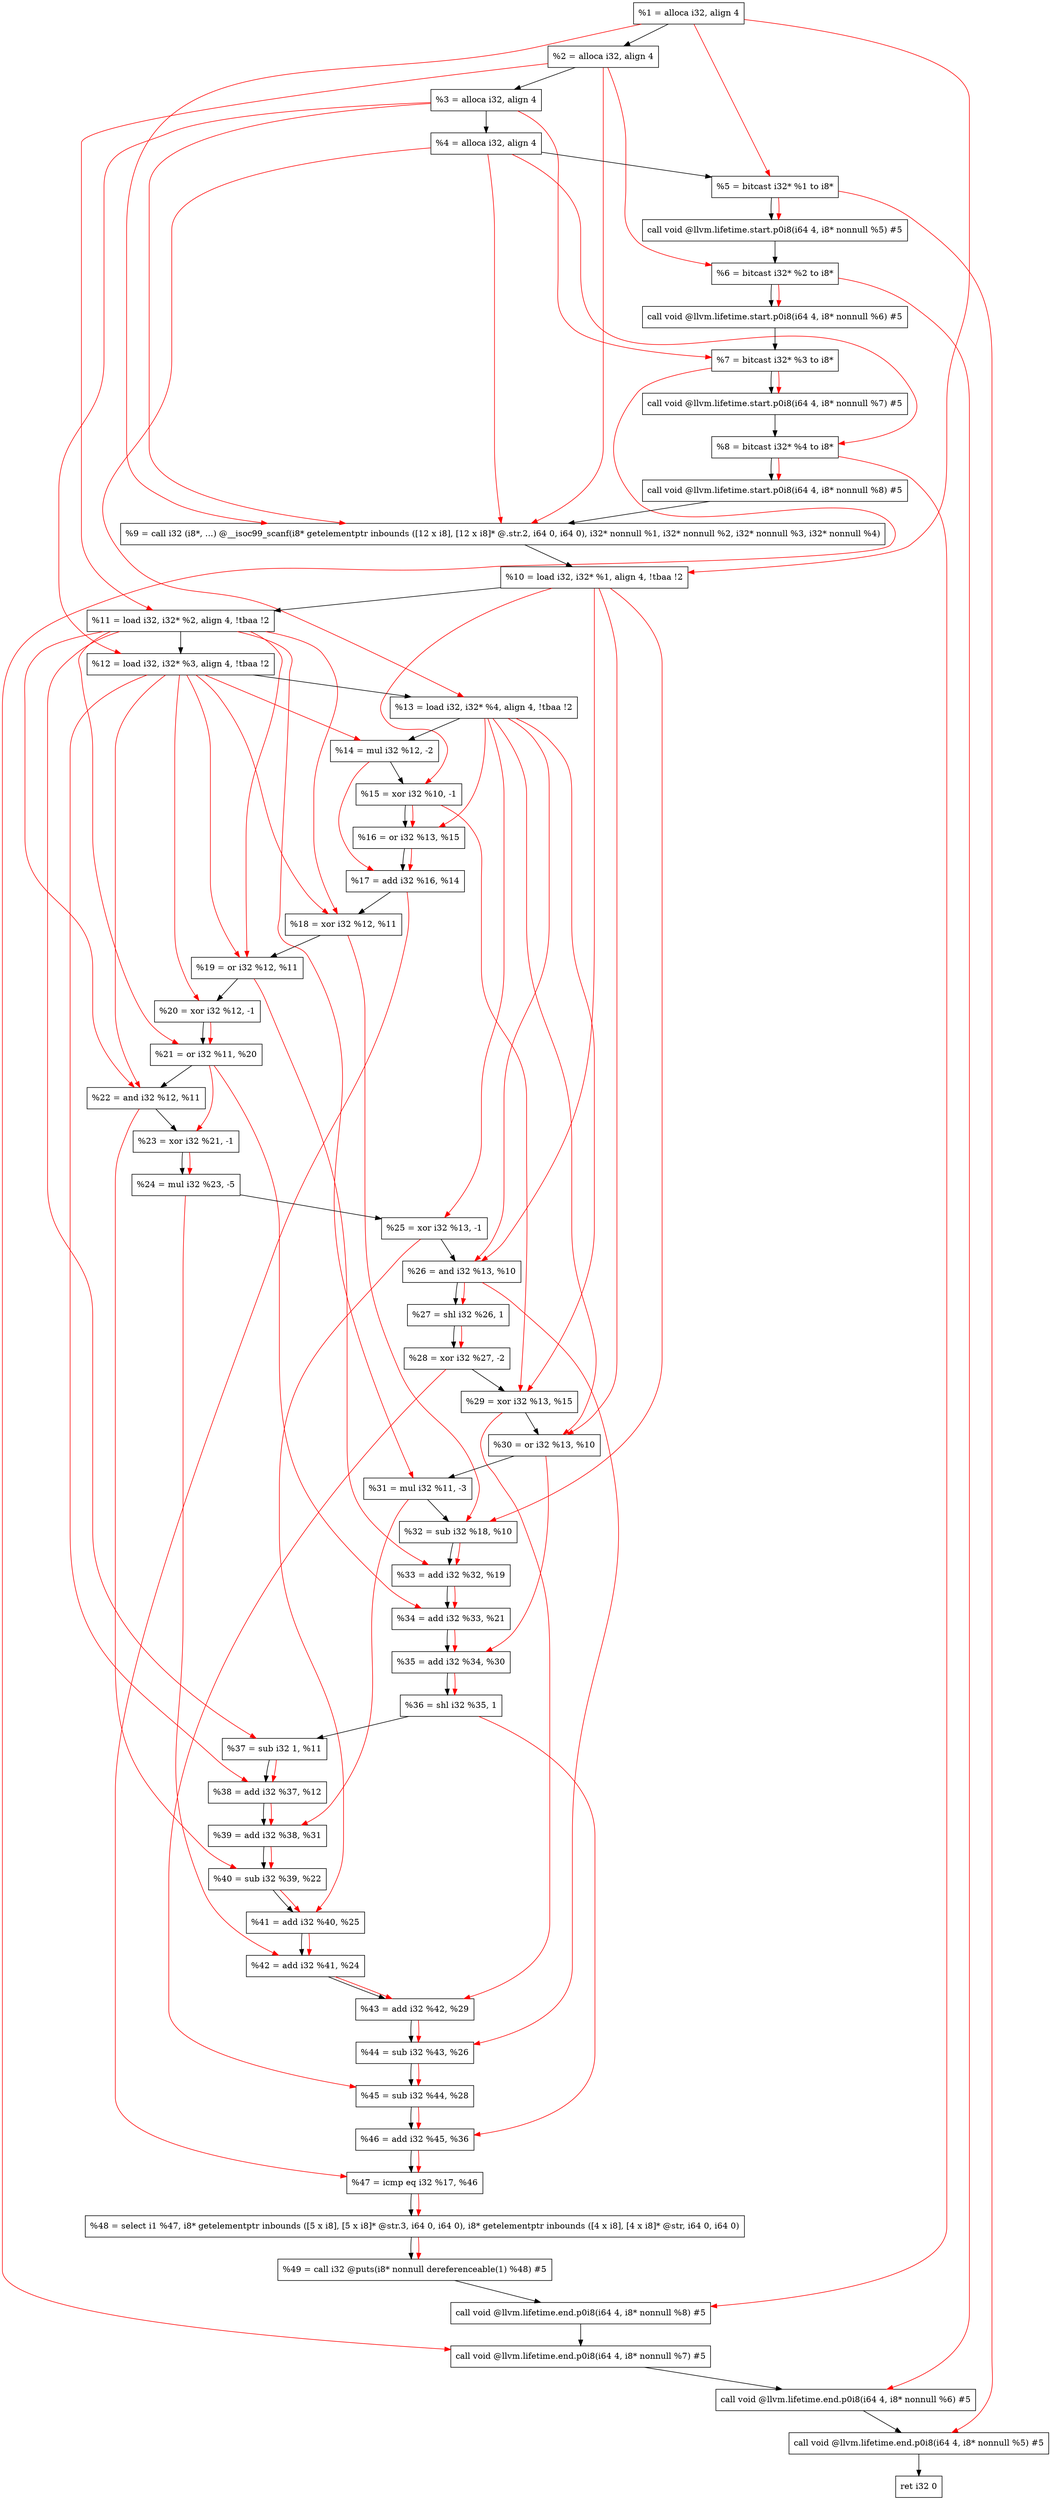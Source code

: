 digraph "DFG for'main' function" {
	Node0x1109888[shape=record, label="  %1 = alloca i32, align 4"];
	Node0x1109908[shape=record, label="  %2 = alloca i32, align 4"];
	Node0x1109998[shape=record, label="  %3 = alloca i32, align 4"];
	Node0x11099f8[shape=record, label="  %4 = alloca i32, align 4"];
	Node0x1109aa8[shape=record, label="  %5 = bitcast i32* %1 to i8*"];
	Node0x1109ed8[shape=record, label="  call void @llvm.lifetime.start.p0i8(i64 4, i8* nonnull %5) #5"];
	Node0x1109fb8[shape=record, label="  %6 = bitcast i32* %2 to i8*"];
	Node0x110a0b8[shape=record, label="  call void @llvm.lifetime.start.p0i8(i64 4, i8* nonnull %6) #5"];
	Node0x110a178[shape=record, label="  %7 = bitcast i32* %3 to i8*"];
	Node0x110a228[shape=record, label="  call void @llvm.lifetime.start.p0i8(i64 4, i8* nonnull %7) #5"];
	Node0x110a2e8[shape=record, label="  %8 = bitcast i32* %4 to i8*"];
	Node0x110a398[shape=record, label="  call void @llvm.lifetime.start.p0i8(i64 4, i8* nonnull %8) #5"];
	Node0x1104a40[shape=record, label="  %9 = call i32 (i8*, ...) @__isoc99_scanf(i8* getelementptr inbounds ([12 x i8], [12 x i8]* @.str.2, i64 0, i64 0), i32* nonnull %1, i32* nonnull %2, i32* nonnull %3, i32* nonnull %4)"];
	Node0x110a598[shape=record, label="  %10 = load i32, i32* %1, align 4, !tbaa !2"];
	Node0x110b508[shape=record, label="  %11 = load i32, i32* %2, align 4, !tbaa !2"];
	Node0x110bb78[shape=record, label="  %12 = load i32, i32* %3, align 4, !tbaa !2"];
	Node0x110bbd8[shape=record, label="  %13 = load i32, i32* %4, align 4, !tbaa !2"];
	Node0x110bc50[shape=record, label="  %14 = mul i32 %12, -2"];
	Node0x110bcc0[shape=record, label="  %15 = xor i32 %10, -1"];
	Node0x110bd30[shape=record, label="  %16 = or i32 %13, %15"];
	Node0x110bda0[shape=record, label="  %17 = add i32 %16, %14"];
	Node0x110be10[shape=record, label="  %18 = xor i32 %12, %11"];
	Node0x110be80[shape=record, label="  %19 = or i32 %12, %11"];
	Node0x110bef0[shape=record, label="  %20 = xor i32 %12, -1"];
	Node0x110bf60[shape=record, label="  %21 = or i32 %11, %20"];
	Node0x110bfd0[shape=record, label="  %22 = and i32 %12, %11"];
	Node0x110c040[shape=record, label="  %23 = xor i32 %21, -1"];
	Node0x110c0b0[shape=record, label="  %24 = mul i32 %23, -5"];
	Node0x110c120[shape=record, label="  %25 = xor i32 %13, -1"];
	Node0x110c190[shape=record, label="  %26 = and i32 %13, %10"];
	Node0x110c200[shape=record, label="  %27 = shl i32 %26, 1"];
	Node0x110c270[shape=record, label="  %28 = xor i32 %27, -2"];
	Node0x110c2e0[shape=record, label="  %29 = xor i32 %13, %15"];
	Node0x110c350[shape=record, label="  %30 = or i32 %13, %10"];
	Node0x110c3c0[shape=record, label="  %31 = mul i32 %11, -3"];
	Node0x110c430[shape=record, label="  %32 = sub i32 %18, %10"];
	Node0x110c4a0[shape=record, label="  %33 = add i32 %32, %19"];
	Node0x110c510[shape=record, label="  %34 = add i32 %33, %21"];
	Node0x110c580[shape=record, label="  %35 = add i32 %34, %30"];
	Node0x110c5f0[shape=record, label="  %36 = shl i32 %35, 1"];
	Node0x110c660[shape=record, label="  %37 = sub i32 1, %11"];
	Node0x110c6d0[shape=record, label="  %38 = add i32 %37, %12"];
	Node0x110c740[shape=record, label="  %39 = add i32 %38, %31"];
	Node0x110c7b0[shape=record, label="  %40 = sub i32 %39, %22"];
	Node0x110c820[shape=record, label="  %41 = add i32 %40, %25"];
	Node0x110c890[shape=record, label="  %42 = add i32 %41, %24"];
	Node0x110c900[shape=record, label="  %43 = add i32 %42, %29"];
	Node0x110c970[shape=record, label="  %44 = sub i32 %43, %26"];
	Node0x110c9e0[shape=record, label="  %45 = sub i32 %44, %28"];
	Node0x110ca50[shape=record, label="  %46 = add i32 %45, %36"];
	Node0x110cac0[shape=record, label="  %47 = icmp eq i32 %17, %46"];
	Node0x10a98b8[shape=record, label="  %48 = select i1 %47, i8* getelementptr inbounds ([5 x i8], [5 x i8]* @str.3, i64 0, i64 0), i8* getelementptr inbounds ([4 x i8], [4 x i8]* @str, i64 0, i64 0)"];
	Node0x110cb50[shape=record, label="  %49 = call i32 @puts(i8* nonnull dereferenceable(1) %48) #5"];
	Node0x110cdf8[shape=record, label="  call void @llvm.lifetime.end.p0i8(i64 4, i8* nonnull %8) #5"];
	Node0x110cf58[shape=record, label="  call void @llvm.lifetime.end.p0i8(i64 4, i8* nonnull %7) #5"];
	Node0x110d068[shape=record, label="  call void @llvm.lifetime.end.p0i8(i64 4, i8* nonnull %6) #5"];
	Node0x110d178[shape=record, label="  call void @llvm.lifetime.end.p0i8(i64 4, i8* nonnull %5) #5"];
	Node0x110d238[shape=record, label="  ret i32 0"];
	Node0x1109888 -> Node0x1109908;
	Node0x1109908 -> Node0x1109998;
	Node0x1109998 -> Node0x11099f8;
	Node0x11099f8 -> Node0x1109aa8;
	Node0x1109aa8 -> Node0x1109ed8;
	Node0x1109ed8 -> Node0x1109fb8;
	Node0x1109fb8 -> Node0x110a0b8;
	Node0x110a0b8 -> Node0x110a178;
	Node0x110a178 -> Node0x110a228;
	Node0x110a228 -> Node0x110a2e8;
	Node0x110a2e8 -> Node0x110a398;
	Node0x110a398 -> Node0x1104a40;
	Node0x1104a40 -> Node0x110a598;
	Node0x110a598 -> Node0x110b508;
	Node0x110b508 -> Node0x110bb78;
	Node0x110bb78 -> Node0x110bbd8;
	Node0x110bbd8 -> Node0x110bc50;
	Node0x110bc50 -> Node0x110bcc0;
	Node0x110bcc0 -> Node0x110bd30;
	Node0x110bd30 -> Node0x110bda0;
	Node0x110bda0 -> Node0x110be10;
	Node0x110be10 -> Node0x110be80;
	Node0x110be80 -> Node0x110bef0;
	Node0x110bef0 -> Node0x110bf60;
	Node0x110bf60 -> Node0x110bfd0;
	Node0x110bfd0 -> Node0x110c040;
	Node0x110c040 -> Node0x110c0b0;
	Node0x110c0b0 -> Node0x110c120;
	Node0x110c120 -> Node0x110c190;
	Node0x110c190 -> Node0x110c200;
	Node0x110c200 -> Node0x110c270;
	Node0x110c270 -> Node0x110c2e0;
	Node0x110c2e0 -> Node0x110c350;
	Node0x110c350 -> Node0x110c3c0;
	Node0x110c3c0 -> Node0x110c430;
	Node0x110c430 -> Node0x110c4a0;
	Node0x110c4a0 -> Node0x110c510;
	Node0x110c510 -> Node0x110c580;
	Node0x110c580 -> Node0x110c5f0;
	Node0x110c5f0 -> Node0x110c660;
	Node0x110c660 -> Node0x110c6d0;
	Node0x110c6d0 -> Node0x110c740;
	Node0x110c740 -> Node0x110c7b0;
	Node0x110c7b0 -> Node0x110c820;
	Node0x110c820 -> Node0x110c890;
	Node0x110c890 -> Node0x110c900;
	Node0x110c900 -> Node0x110c970;
	Node0x110c970 -> Node0x110c9e0;
	Node0x110c9e0 -> Node0x110ca50;
	Node0x110ca50 -> Node0x110cac0;
	Node0x110cac0 -> Node0x10a98b8;
	Node0x10a98b8 -> Node0x110cb50;
	Node0x110cb50 -> Node0x110cdf8;
	Node0x110cdf8 -> Node0x110cf58;
	Node0x110cf58 -> Node0x110d068;
	Node0x110d068 -> Node0x110d178;
	Node0x110d178 -> Node0x110d238;
edge [color=red]
	Node0x1109888 -> Node0x1109aa8;
	Node0x1109aa8 -> Node0x1109ed8;
	Node0x1109908 -> Node0x1109fb8;
	Node0x1109fb8 -> Node0x110a0b8;
	Node0x1109998 -> Node0x110a178;
	Node0x110a178 -> Node0x110a228;
	Node0x11099f8 -> Node0x110a2e8;
	Node0x110a2e8 -> Node0x110a398;
	Node0x1109888 -> Node0x1104a40;
	Node0x1109908 -> Node0x1104a40;
	Node0x1109998 -> Node0x1104a40;
	Node0x11099f8 -> Node0x1104a40;
	Node0x1109888 -> Node0x110a598;
	Node0x1109908 -> Node0x110b508;
	Node0x1109998 -> Node0x110bb78;
	Node0x11099f8 -> Node0x110bbd8;
	Node0x110bb78 -> Node0x110bc50;
	Node0x110a598 -> Node0x110bcc0;
	Node0x110bbd8 -> Node0x110bd30;
	Node0x110bcc0 -> Node0x110bd30;
	Node0x110bd30 -> Node0x110bda0;
	Node0x110bc50 -> Node0x110bda0;
	Node0x110bb78 -> Node0x110be10;
	Node0x110b508 -> Node0x110be10;
	Node0x110bb78 -> Node0x110be80;
	Node0x110b508 -> Node0x110be80;
	Node0x110bb78 -> Node0x110bef0;
	Node0x110b508 -> Node0x110bf60;
	Node0x110bef0 -> Node0x110bf60;
	Node0x110bb78 -> Node0x110bfd0;
	Node0x110b508 -> Node0x110bfd0;
	Node0x110bf60 -> Node0x110c040;
	Node0x110c040 -> Node0x110c0b0;
	Node0x110bbd8 -> Node0x110c120;
	Node0x110bbd8 -> Node0x110c190;
	Node0x110a598 -> Node0x110c190;
	Node0x110c190 -> Node0x110c200;
	Node0x110c200 -> Node0x110c270;
	Node0x110bbd8 -> Node0x110c2e0;
	Node0x110bcc0 -> Node0x110c2e0;
	Node0x110bbd8 -> Node0x110c350;
	Node0x110a598 -> Node0x110c350;
	Node0x110b508 -> Node0x110c3c0;
	Node0x110be10 -> Node0x110c430;
	Node0x110a598 -> Node0x110c430;
	Node0x110c430 -> Node0x110c4a0;
	Node0x110be80 -> Node0x110c4a0;
	Node0x110c4a0 -> Node0x110c510;
	Node0x110bf60 -> Node0x110c510;
	Node0x110c510 -> Node0x110c580;
	Node0x110c350 -> Node0x110c580;
	Node0x110c580 -> Node0x110c5f0;
	Node0x110b508 -> Node0x110c660;
	Node0x110c660 -> Node0x110c6d0;
	Node0x110bb78 -> Node0x110c6d0;
	Node0x110c6d0 -> Node0x110c740;
	Node0x110c3c0 -> Node0x110c740;
	Node0x110c740 -> Node0x110c7b0;
	Node0x110bfd0 -> Node0x110c7b0;
	Node0x110c7b0 -> Node0x110c820;
	Node0x110c120 -> Node0x110c820;
	Node0x110c820 -> Node0x110c890;
	Node0x110c0b0 -> Node0x110c890;
	Node0x110c890 -> Node0x110c900;
	Node0x110c2e0 -> Node0x110c900;
	Node0x110c900 -> Node0x110c970;
	Node0x110c190 -> Node0x110c970;
	Node0x110c970 -> Node0x110c9e0;
	Node0x110c270 -> Node0x110c9e0;
	Node0x110c9e0 -> Node0x110ca50;
	Node0x110c5f0 -> Node0x110ca50;
	Node0x110bda0 -> Node0x110cac0;
	Node0x110ca50 -> Node0x110cac0;
	Node0x110cac0 -> Node0x10a98b8;
	Node0x10a98b8 -> Node0x110cb50;
	Node0x110a2e8 -> Node0x110cdf8;
	Node0x110a178 -> Node0x110cf58;
	Node0x1109fb8 -> Node0x110d068;
	Node0x1109aa8 -> Node0x110d178;
}
